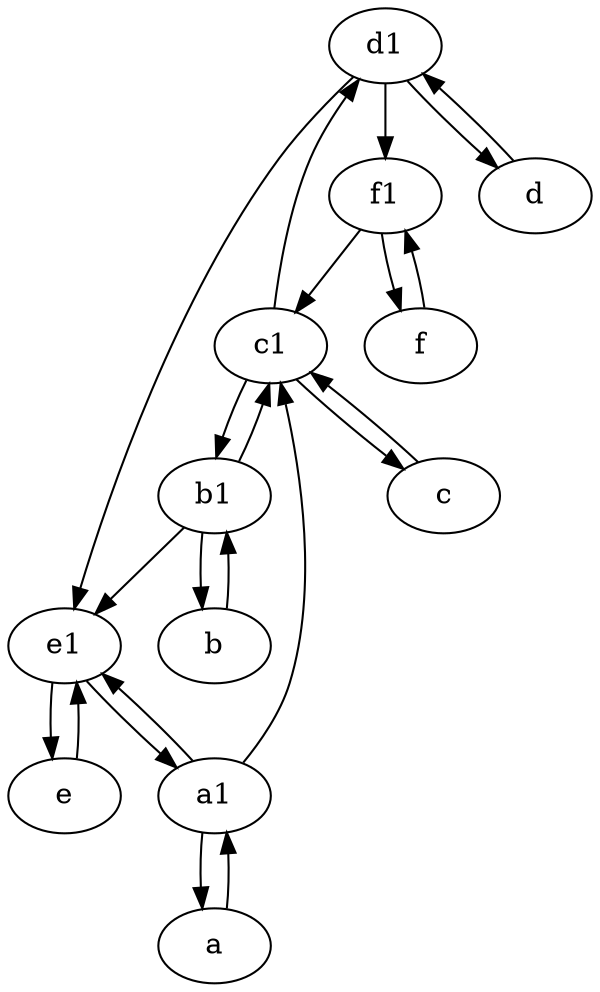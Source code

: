 digraph  {
	d1 [pos="25,30!"];
	f1;
	e [pos="30,50!"];
	d [pos="20,30!"];
	a [pos="40,10!"];
	c [pos="20,10!"];
	b [pos="50,20!"];
	c1 [pos="30,15!"];
	b1 [pos="45,20!"];
	e1 [pos="25,45!"];
	a1 [pos="40,15!"];
	f [pos="15,45!"];
	c -> c1;
	e1 -> e;
	d1 -> f1;
	a1 -> c1;
	f1 -> f;
	b -> b1;
	c1 -> d1;
	f1 -> c1;
	f -> f1;
	b1 -> e1;
	d1 -> d;
	b1 -> b;
	a -> a1;
	c1 -> b1;
	e1 -> a1;
	b1 -> c1;
	c1 -> c;
	d1 -> e1;
	a1 -> e1;
	a1 -> a;
	e -> e1;
	d -> d1;

	}